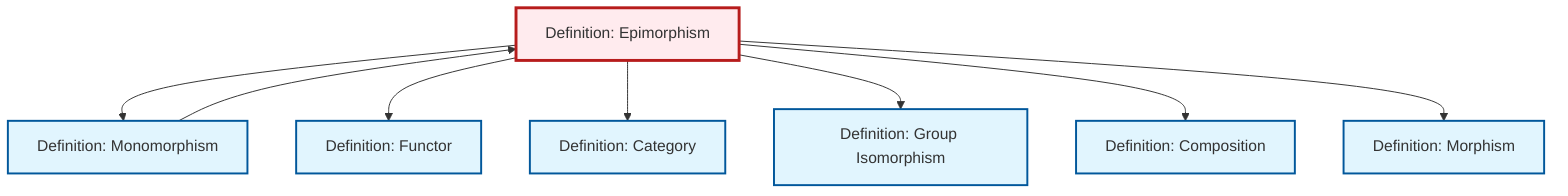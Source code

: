 graph TD
    classDef definition fill:#e1f5fe,stroke:#01579b,stroke-width:2px
    classDef theorem fill:#f3e5f5,stroke:#4a148c,stroke-width:2px
    classDef axiom fill:#fff3e0,stroke:#e65100,stroke-width:2px
    classDef example fill:#e8f5e9,stroke:#1b5e20,stroke-width:2px
    classDef current fill:#ffebee,stroke:#b71c1c,stroke-width:3px
    def-epimorphism["Definition: Epimorphism"]:::definition
    def-category["Definition: Category"]:::definition
    def-composition["Definition: Composition"]:::definition
    def-isomorphism["Definition: Group Isomorphism"]:::definition
    def-morphism["Definition: Morphism"]:::definition
    def-functor["Definition: Functor"]:::definition
    def-monomorphism["Definition: Monomorphism"]:::definition
    def-epimorphism --> def-monomorphism
    def-epimorphism --> def-functor
    def-epimorphism --> def-category
    def-monomorphism --> def-epimorphism
    def-epimorphism --> def-isomorphism
    def-epimorphism --> def-composition
    def-epimorphism --> def-morphism
    class def-epimorphism current